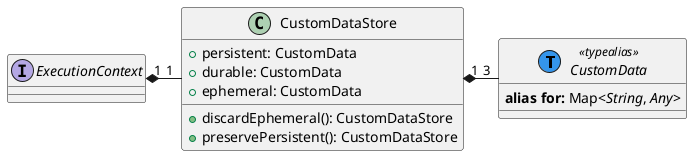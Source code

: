 @startuml
interface CustomData << (T,#3495eb) typealias >>  {
  **alias for:** Map<//String//, //Any//>
}

class CustomDataStore {
  + persistent: CustomData
  + durable: CustomData
  + ephemeral: CustomData
  + discardEphemeral(): CustomDataStore
  + preservePersistent(): CustomDataStore
}

CustomDataStore "1" *-right- "3" CustomData

interface ExecutionContext

ExecutionContext "1" *-right- "1" CustomDataStore
@enduml